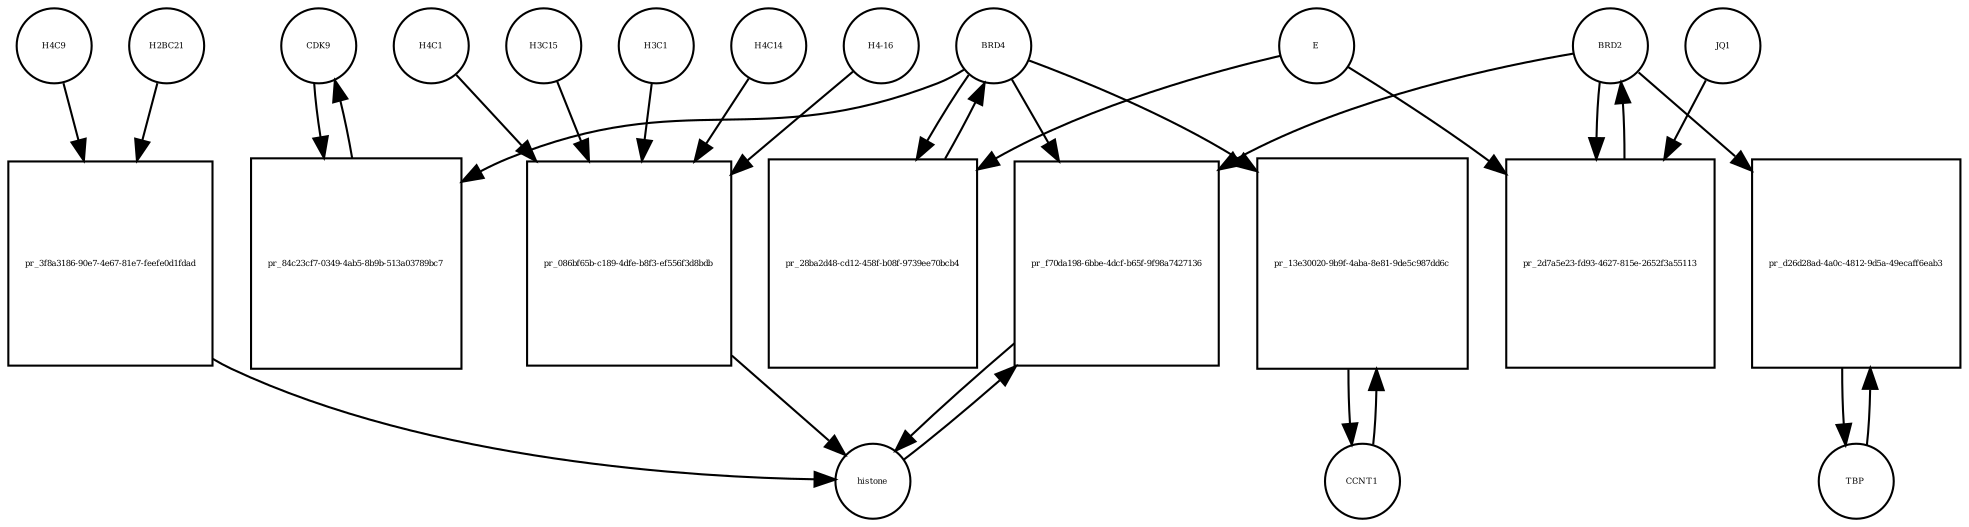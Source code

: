 strict digraph  {
CDK9 [annotation="", bipartite=0, cls=macromolecule, fontsize=4, label=CDK9, shape=circle];
"pr_84c23cf7-0349-4ab5-8b9b-513a03789bc7" [annotation="", bipartite=1, cls=process, fontsize=4, label="pr_84c23cf7-0349-4ab5-8b9b-513a03789bc7", shape=square];
BRD4 [annotation="", bipartite=0, cls=macromolecule, fontsize=4, label=BRD4, shape=circle];
CCNT1 [annotation="", bipartite=0, cls=macromolecule, fontsize=4, label=CCNT1, shape=circle];
"pr_13e30020-9b9f-4aba-8e81-9de5c987dd6c" [annotation="", bipartite=1, cls=process, fontsize=4, label="pr_13e30020-9b9f-4aba-8e81-9de5c987dd6c", shape=square];
histone [annotation="", bipartite=0, cls=complex, fontsize=4, label=histone, shape=circle];
"pr_f70da198-6bbe-4dcf-b65f-9f98a7427136" [annotation="", bipartite=1, cls=process, fontsize=4, label="pr_f70da198-6bbe-4dcf-b65f-9f98a7427136", shape=square];
BRD2 [annotation="", bipartite=0, cls=macromolecule, fontsize=4, label=BRD2, shape=circle];
"pr_28ba2d48-cd12-458f-b08f-9739ee70bcb4" [annotation="", bipartite=1, cls=process, fontsize=4, label="pr_28ba2d48-cd12-458f-b08f-9739ee70bcb4", shape=square];
E [annotation=urn_miriam_ncbiprotein_BCD58755, bipartite=0, cls=macromolecule, fontsize=4, label=E, shape=circle];
H4C14 [annotation="", bipartite=0, cls=macromolecule, fontsize=4, label=H4C14, shape=circle];
"pr_086bf65b-c189-4dfe-b8f3-ef556f3d8bdb" [annotation="", bipartite=1, cls=process, fontsize=4, label="pr_086bf65b-c189-4dfe-b8f3-ef556f3d8bdb", shape=square];
"H4-16" [annotation="", bipartite=0, cls=macromolecule, fontsize=4, label="H4-16", shape=circle];
H4C1 [annotation="", bipartite=0, cls=macromolecule, fontsize=4, label=H4C1, shape=circle];
H3C15 [annotation="", bipartite=0, cls=macromolecule, fontsize=4, label=H3C15, shape=circle];
H3C1 [annotation="", bipartite=0, cls=macromolecule, fontsize=4, label=H3C1, shape=circle];
"pr_2d7a5e23-fd93-4627-815e-2652f3a55113" [annotation="", bipartite=1, cls=process, fontsize=4, label="pr_2d7a5e23-fd93-4627-815e-2652f3a55113", shape=square];
JQ1 [annotation="", bipartite=0, cls=macromolecule, fontsize=4, label=JQ1, shape=circle];
TBP [annotation="", bipartite=0, cls=macromolecule, fontsize=4, label=TBP, shape=circle];
"pr_d26d28ad-4a0c-4812-9d5a-49ecaff6eab3" [annotation="", bipartite=1, cls=process, fontsize=4, label="pr_d26d28ad-4a0c-4812-9d5a-49ecaff6eab3", shape=square];
H4C9 [annotation="", bipartite=0, cls=macromolecule, fontsize=4, label=H4C9, shape=circle];
"pr_3f8a3186-90e7-4e67-81e7-feefe0d1fdad" [annotation="", bipartite=1, cls=process, fontsize=4, label="pr_3f8a3186-90e7-4e67-81e7-feefe0d1fdad", shape=square];
H2BC21 [annotation="", bipartite=0, cls=macromolecule, fontsize=4, label=H2BC21, shape=circle];
CDK9 -> "pr_84c23cf7-0349-4ab5-8b9b-513a03789bc7"  [annotation="", interaction_type=consumption];
"pr_84c23cf7-0349-4ab5-8b9b-513a03789bc7" -> CDK9  [annotation="", interaction_type=production];
BRD4 -> "pr_84c23cf7-0349-4ab5-8b9b-513a03789bc7"  [annotation=urn_miriam_taxonomy_10090, interaction_type=catalysis];
BRD4 -> "pr_13e30020-9b9f-4aba-8e81-9de5c987dd6c"  [annotation="", interaction_type=catalysis];
BRD4 -> "pr_f70da198-6bbe-4dcf-b65f-9f98a7427136"  [annotation="urn_miriam_doi_10.1038%2Fnsmb.3228.|urn_miriam_doi_10.1016%2Fj.molcel.2008.01.018", interaction_type=catalysis];
BRD4 -> "pr_28ba2d48-cd12-458f-b08f-9739ee70bcb4"  [annotation="", interaction_type=consumption];
CCNT1 -> "pr_13e30020-9b9f-4aba-8e81-9de5c987dd6c"  [annotation="", interaction_type=consumption];
"pr_13e30020-9b9f-4aba-8e81-9de5c987dd6c" -> CCNT1  [annotation="", interaction_type=production];
histone -> "pr_f70da198-6bbe-4dcf-b65f-9f98a7427136"  [annotation="", interaction_type=consumption];
"pr_f70da198-6bbe-4dcf-b65f-9f98a7427136" -> histone  [annotation="", interaction_type=production];
BRD2 -> "pr_f70da198-6bbe-4dcf-b65f-9f98a7427136"  [annotation="urn_miriam_doi_10.1038%2Fnsmb.3228.|urn_miriam_doi_10.1016%2Fj.molcel.2008.01.018", interaction_type=catalysis];
BRD2 -> "pr_2d7a5e23-fd93-4627-815e-2652f3a55113"  [annotation="", interaction_type=consumption];
BRD2 -> "pr_d26d28ad-4a0c-4812-9d5a-49ecaff6eab3"  [annotation="urn_miriam_doi_10.1007%2Fs11010-006-9223-6", interaction_type=catalysis];
"pr_28ba2d48-cd12-458f-b08f-9739ee70bcb4" -> BRD4  [annotation="", interaction_type=production];
E -> "pr_28ba2d48-cd12-458f-b08f-9739ee70bcb4"  [annotation="urn_miriam_doi_10.1038%2Fs41586-020-2286-9", interaction_type=inhibition];
E -> "pr_2d7a5e23-fd93-4627-815e-2652f3a55113"  [annotation="urn_miriam_doi_10.1038%2Fs41586-020-2286-9|urn_miriam_doi_10.1080%2F15592294.2018.1469891", interaction_type=inhibition];
H4C14 -> "pr_086bf65b-c189-4dfe-b8f3-ef556f3d8bdb"  [annotation="", interaction_type=consumption];
"pr_086bf65b-c189-4dfe-b8f3-ef556f3d8bdb" -> histone  [annotation="", interaction_type=production];
"H4-16" -> "pr_086bf65b-c189-4dfe-b8f3-ef556f3d8bdb"  [annotation="", interaction_type=consumption];
H4C1 -> "pr_086bf65b-c189-4dfe-b8f3-ef556f3d8bdb"  [annotation="", interaction_type=consumption];
H3C15 -> "pr_086bf65b-c189-4dfe-b8f3-ef556f3d8bdb"  [annotation="", interaction_type=consumption];
H3C1 -> "pr_086bf65b-c189-4dfe-b8f3-ef556f3d8bdb"  [annotation="", interaction_type=consumption];
"pr_2d7a5e23-fd93-4627-815e-2652f3a55113" -> BRD2  [annotation="", interaction_type=production];
JQ1 -> "pr_2d7a5e23-fd93-4627-815e-2652f3a55113"  [annotation="urn_miriam_doi_10.1038%2Fs41586-020-2286-9|urn_miriam_doi_10.1080%2F15592294.2018.1469891", interaction_type=inhibition];
TBP -> "pr_d26d28ad-4a0c-4812-9d5a-49ecaff6eab3"  [annotation="", interaction_type=consumption];
"pr_d26d28ad-4a0c-4812-9d5a-49ecaff6eab3" -> TBP  [annotation="", interaction_type=production];
H4C9 -> "pr_3f8a3186-90e7-4e67-81e7-feefe0d1fdad"  [annotation="", interaction_type=consumption];
"pr_3f8a3186-90e7-4e67-81e7-feefe0d1fdad" -> histone  [annotation="", interaction_type=production];
H2BC21 -> "pr_3f8a3186-90e7-4e67-81e7-feefe0d1fdad"  [annotation="", interaction_type=consumption];
}
